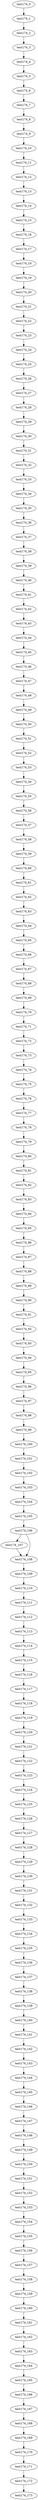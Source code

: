 digraph G {
test174_0->test174_1;
test174_1->test174_2;
test174_2->test174_3;
test174_3->test174_4;
test174_4->test174_5;
test174_5->test174_6;
test174_6->test174_7;
test174_7->test174_8;
test174_8->test174_9;
test174_9->test174_10;
test174_10->test174_11;
test174_11->test174_12;
test174_12->test174_13;
test174_13->test174_14;
test174_14->test174_15;
test174_15->test174_16;
test174_16->test174_17;
test174_17->test174_18;
test174_18->test174_19;
test174_19->test174_20;
test174_20->test174_21;
test174_21->test174_22;
test174_22->test174_23;
test174_23->test174_24;
test174_24->test174_25;
test174_25->test174_26;
test174_26->test174_27;
test174_27->test174_28;
test174_28->test174_29;
test174_29->test174_30;
test174_30->test174_31;
test174_31->test174_32;
test174_32->test174_33;
test174_33->test174_34;
test174_34->test174_35;
test174_35->test174_36;
test174_36->test174_37;
test174_37->test174_38;
test174_38->test174_39;
test174_39->test174_40;
test174_40->test174_41;
test174_41->test174_42;
test174_42->test174_43;
test174_43->test174_44;
test174_44->test174_45;
test174_45->test174_46;
test174_46->test174_47;
test174_47->test174_48;
test174_48->test174_49;
test174_49->test174_50;
test174_50->test174_51;
test174_51->test174_52;
test174_52->test174_53;
test174_53->test174_54;
test174_54->test174_55;
test174_55->test174_56;
test174_56->test174_57;
test174_57->test174_58;
test174_58->test174_59;
test174_59->test174_60;
test174_60->test174_61;
test174_61->test174_62;
test174_62->test174_63;
test174_63->test174_64;
test174_64->test174_65;
test174_65->test174_66;
test174_66->test174_67;
test174_67->test174_68;
test174_68->test174_69;
test174_69->test174_70;
test174_70->test174_71;
test174_71->test174_72;
test174_72->test174_73;
test174_73->test174_74;
test174_74->test174_75;
test174_75->test174_76;
test174_76->test174_77;
test174_77->test174_78;
test174_78->test174_79;
test174_79->test174_80;
test174_80->test174_81;
test174_81->test174_82;
test174_82->test174_83;
test174_83->test174_84;
test174_84->test174_85;
test174_85->test174_86;
test174_86->test174_87;
test174_87->test174_88;
test174_88->test174_89;
test174_89->test174_90;
test174_90->test174_91;
test174_91->test174_92;
test174_92->test174_93;
test174_93->test174_94;
test174_94->test174_95;
test174_95->test174_96;
test174_96->test174_97;
test174_97->test174_98;
test174_98->test174_99;
test174_99->test174_100;
test174_100->test174_101;
test174_101->test174_102;
test174_102->test174_103;
test174_103->test174_104;
test174_104->test174_105;
test174_105->test174_106;
test174_106->test174_107;
test174_106->test174_108;
test174_107->test174_108;
test174_108->test174_109;
test174_109->test174_110;
test174_110->test174_111;
test174_111->test174_112;
test174_112->test174_113;
test174_113->test174_114;
test174_114->test174_115;
test174_115->test174_116;
test174_116->test174_117;
test174_117->test174_118;
test174_118->test174_119;
test174_119->test174_120;
test174_120->test174_121;
test174_121->test174_122;
test174_122->test174_123;
test174_123->test174_124;
test174_124->test174_125;
test174_125->test174_126;
test174_126->test174_127;
test174_127->test174_128;
test174_128->test174_129;
test174_129->test174_130;
test174_130->test174_131;
test174_131->test174_132;
test174_132->test174_133;
test174_133->test174_134;
test174_134->test174_135;
test174_135->test174_136;
test174_136->test174_137;
test174_137->test174_138;
test174_138->test174_139;
test174_139->test174_140;
test174_140->test174_141;
test174_141->test174_142;
test174_142->test174_143;
test174_143->test174_144;
test174_144->test174_145;
test174_145->test174_146;
test174_146->test174_147;
test174_147->test174_148;
test174_148->test174_149;
test174_149->test174_150;
test174_150->test174_151;
test174_151->test174_152;
test174_152->test174_153;
test174_153->test174_154;
test174_154->test174_155;
test174_155->test174_156;
test174_156->test174_157;
test174_157->test174_158;
test174_158->test174_159;
test174_159->test174_160;
test174_160->test174_161;
test174_161->test174_162;
test174_162->test174_163;
test174_163->test174_164;
test174_164->test174_165;
test174_165->test174_166;
test174_166->test174_167;
test174_167->test174_168;
test174_168->test174_169;
test174_169->test174_170;
test174_170->test174_171;
test174_171->test174_172;
test174_172->test174_173;

}
